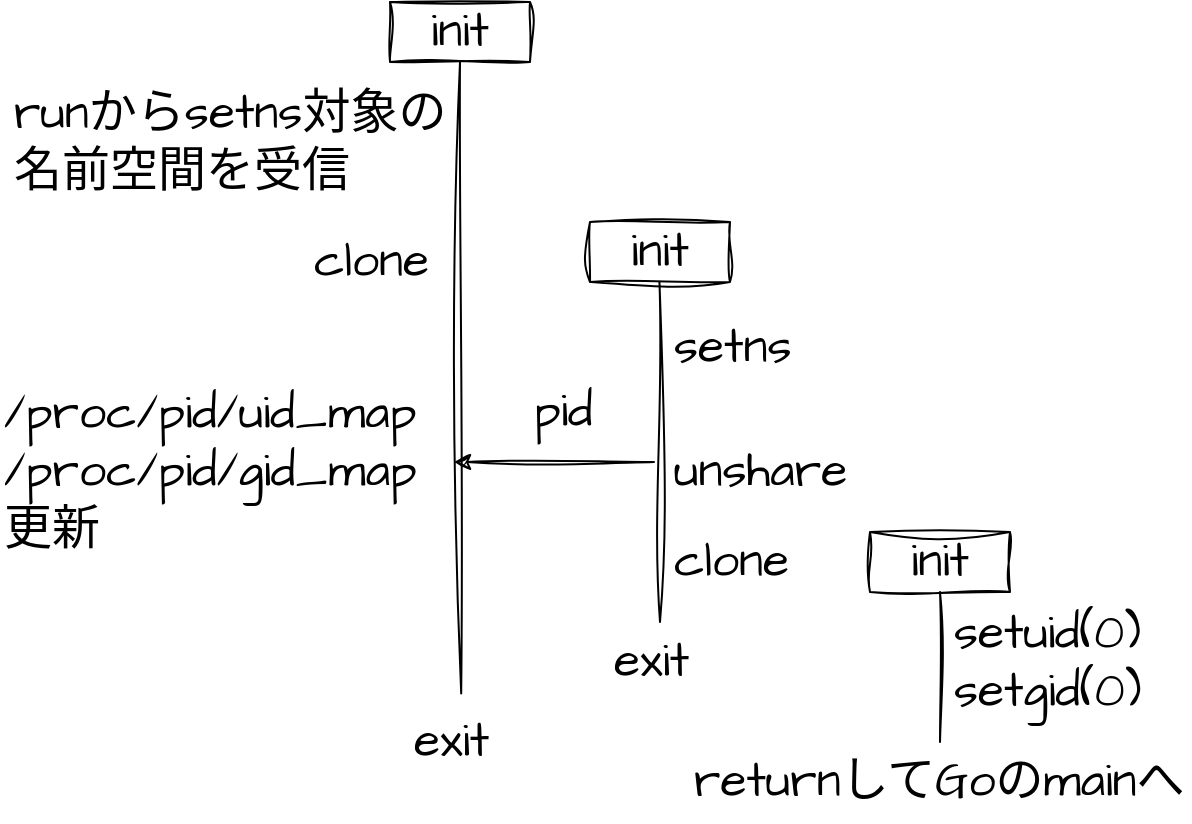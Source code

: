 <mxfile version="25.0.1">
  <diagram name="Page-1" id="DIBnqMEA-XPOdM7uecft">
    <mxGraphModel dx="2568" dy="902" grid="1" gridSize="10" guides="1" tooltips="1" connect="1" arrows="1" fold="1" page="1" pageScale="1" pageWidth="850" pageHeight="1100" math="0" shadow="0">
      <root>
        <mxCell id="0" />
        <mxCell id="1" parent="0" />
        <mxCell id="uYT_6rUbIimLwQSJ-b0x-1" value="&lt;font style=&quot;font-size: 24px;&quot;&gt;init&lt;/font&gt;" style="rounded=0;whiteSpace=wrap;html=1;sketch=1;hachureGap=4;jiggle=2;curveFitting=1;fontFamily=Architects Daughter;fontSource=https%3A%2F%2Ffonts.googleapis.com%2Fcss%3Ffamily%3DArchitects%2BDaughter;fillColor=none;" parent="1" vertex="1">
          <mxGeometry x="180" y="360" width="70" height="30" as="geometry" />
        </mxCell>
        <mxCell id="uYT_6rUbIimLwQSJ-b0x-3" value="" style="endArrow=none;html=1;rounded=0;sketch=1;hachureGap=4;jiggle=2;curveFitting=1;fontFamily=Architects Daughter;fontSource=https%3A%2F%2Ffonts.googleapis.com%2Fcss%3Ffamily%3DArchitects%2BDaughter;entryX=0.5;entryY=1;entryDx=0;entryDy=0;exitX=0.512;exitY=-0.106;exitDx=0;exitDy=0;exitPerimeter=0;" parent="1" source="uYT_6rUbIimLwQSJ-b0x-31" target="uYT_6rUbIimLwQSJ-b0x-1" edge="1">
          <mxGeometry width="50" height="50" relative="1" as="geometry">
            <mxPoint x="215" y="660" as="sourcePoint" />
            <mxPoint x="212.5" y="390" as="targetPoint" />
          </mxGeometry>
        </mxCell>
        <mxCell id="uYT_6rUbIimLwQSJ-b0x-4" value="&lt;span style=&quot;font-size: 24px;&quot;&gt;runからsetns対象の名前空間を受信&lt;/span&gt;" style="text;html=1;align=left;verticalAlign=middle;whiteSpace=wrap;rounded=0;fontFamily=Architects Daughter;fontSource=https%3A%2F%2Ffonts.googleapis.com%2Fcss%3Ffamily%3DArchitects%2BDaughter;" parent="1" vertex="1">
          <mxGeometry x="-10" y="390" width="220" height="80" as="geometry" />
        </mxCell>
        <mxCell id="uYT_6rUbIimLwQSJ-b0x-5" value="&lt;span style=&quot;font-size: 24px;&quot;&gt;clone&lt;/span&gt;" style="text;html=1;align=left;verticalAlign=middle;whiteSpace=wrap;rounded=0;fontFamily=Architects Daughter;fontSource=https%3A%2F%2Ffonts.googleapis.com%2Fcss%3Ffamily%3DArchitects%2BDaughter;" parent="1" vertex="1">
          <mxGeometry x="140" y="470" width="70" height="40" as="geometry" />
        </mxCell>
        <mxCell id="uYT_6rUbIimLwQSJ-b0x-7" value="&lt;span style=&quot;font-size: 24px;&quot;&gt;setns&lt;/span&gt;" style="text;html=1;align=left;verticalAlign=middle;whiteSpace=wrap;rounded=0;fontFamily=Architects Daughter;fontSource=https%3A%2F%2Ffonts.googleapis.com%2Fcss%3Ffamily%3DArchitects%2BDaughter;" parent="1" vertex="1">
          <mxGeometry x="320" y="515" width="70" height="35" as="geometry" />
        </mxCell>
        <mxCell id="uYT_6rUbIimLwQSJ-b0x-10" value="" style="endArrow=classic;html=1;rounded=0;sketch=1;hachureGap=4;jiggle=2;curveFitting=1;fontFamily=Architects Daughter;fontSource=https%3A%2F%2Ffonts.googleapis.com%2Fcss%3Ffamily%3DArchitects%2BDaughter;" parent="1" edge="1">
          <mxGeometry width="50" height="50" relative="1" as="geometry">
            <mxPoint x="312" y="590" as="sourcePoint" />
            <mxPoint x="212" y="590" as="targetPoint" />
          </mxGeometry>
        </mxCell>
        <mxCell id="uYT_6rUbIimLwQSJ-b0x-11" value="&lt;span style=&quot;font-size: 24px;&quot;&gt;pid&lt;/span&gt;" style="text;html=1;align=left;verticalAlign=middle;whiteSpace=wrap;rounded=0;fontFamily=Architects Daughter;fontSource=https%3A%2F%2Ffonts.googleapis.com%2Fcss%3Ffamily%3DArchitects%2BDaughter;" parent="1" vertex="1">
          <mxGeometry x="250" y="550" width="40" height="30" as="geometry" />
        </mxCell>
        <mxCell id="uYT_6rUbIimLwQSJ-b0x-12" value="&lt;span style=&quot;font-size: 24px;&quot;&gt;/proc/pid/uid_map&lt;/span&gt;&lt;div&gt;&lt;span style=&quot;font-size: 24px;&quot;&gt;/proc/pid/gid_map&lt;/span&gt;&lt;/div&gt;&lt;div&gt;&lt;span style=&quot;font-size: 24px;&quot;&gt;更新&lt;/span&gt;&lt;/div&gt;" style="text;html=1;align=left;verticalAlign=middle;whiteSpace=wrap;rounded=0;fontFamily=Architects Daughter;fontSource=https%3A%2F%2Ffonts.googleapis.com%2Fcss%3Ffamily%3DArchitects%2BDaughter;" parent="1" vertex="1">
          <mxGeometry x="-15" y="540" width="220" height="110" as="geometry" />
        </mxCell>
        <mxCell id="uYT_6rUbIimLwQSJ-b0x-13" value="&lt;span style=&quot;font-size: 24px;&quot;&gt;unshare&lt;/span&gt;" style="text;html=1;align=left;verticalAlign=middle;whiteSpace=wrap;rounded=0;fontFamily=Architects Daughter;fontSource=https%3A%2F%2Ffonts.googleapis.com%2Fcss%3Ffamily%3DArchitects%2BDaughter;" parent="1" vertex="1">
          <mxGeometry x="320" y="570" width="100" height="50" as="geometry" />
        </mxCell>
        <mxCell id="uYT_6rUbIimLwQSJ-b0x-16" value="&lt;span style=&quot;font-size: 24px;&quot;&gt;clone&lt;/span&gt;" style="text;html=1;align=left;verticalAlign=middle;whiteSpace=wrap;rounded=0;fontFamily=Architects Daughter;fontSource=https%3A%2F%2Ffonts.googleapis.com%2Fcss%3Ffamily%3DArchitects%2BDaughter;" parent="1" vertex="1">
          <mxGeometry x="320" y="620" width="70" height="40" as="geometry" />
        </mxCell>
        <mxCell id="uYT_6rUbIimLwQSJ-b0x-18" value="" style="endArrow=none;html=1;rounded=0;sketch=1;hachureGap=4;jiggle=2;curveFitting=1;fontFamily=Architects Daughter;fontSource=https%3A%2F%2Ffonts.googleapis.com%2Fcss%3Ffamily%3DArchitects%2BDaughter;exitX=0.5;exitY=0;exitDx=0;exitDy=0;" parent="1" target="uYT_6rUbIimLwQSJ-b0x-27" edge="1" source="uYT_6rUbIimLwQSJ-b0x-29">
          <mxGeometry width="50" height="50" relative="1" as="geometry">
            <mxPoint x="455" y="710" as="sourcePoint" />
            <mxPoint x="469.71" y="750" as="targetPoint" />
          </mxGeometry>
        </mxCell>
        <mxCell id="uYT_6rUbIimLwQSJ-b0x-19" value="&lt;span style=&quot;font-size: 24px;&quot;&gt;setuid(0) setgid(0)&lt;/span&gt;" style="text;html=1;align=left;verticalAlign=middle;whiteSpace=wrap;rounded=0;fontFamily=Architects Daughter;fontSource=https%3A%2F%2Ffonts.googleapis.com%2Fcss%3Ffamily%3DArchitects%2BDaughter;" parent="1" vertex="1">
          <mxGeometry x="460" y="660" width="120" height="60" as="geometry" />
        </mxCell>
        <mxCell id="uYT_6rUbIimLwQSJ-b0x-22" value="&lt;font style=&quot;font-size: 24px;&quot;&gt;init&lt;/font&gt;" style="rounded=0;whiteSpace=wrap;html=1;sketch=1;hachureGap=4;jiggle=2;curveFitting=1;fontFamily=Architects Daughter;fontSource=https%3A%2F%2Ffonts.googleapis.com%2Fcss%3Ffamily%3DArchitects%2BDaughter;fillColor=none;" parent="1" vertex="1">
          <mxGeometry x="280" y="470" width="70" height="30" as="geometry" />
        </mxCell>
        <mxCell id="uYT_6rUbIimLwQSJ-b0x-26" value="" style="endArrow=none;html=1;rounded=0;sketch=1;hachureGap=4;jiggle=2;curveFitting=1;fontFamily=Architects Daughter;fontSource=https%3A%2F%2Ffonts.googleapis.com%2Fcss%3Ffamily%3DArchitects%2BDaughter;entryX=0.5;entryY=1;entryDx=0;entryDy=0;" parent="1" edge="1">
          <mxGeometry width="50" height="50" relative="1" as="geometry">
            <mxPoint x="315" y="670" as="sourcePoint" />
            <mxPoint x="314.73" y="500" as="targetPoint" />
          </mxGeometry>
        </mxCell>
        <mxCell id="uYT_6rUbIimLwQSJ-b0x-27" value="&lt;font style=&quot;font-size: 24px;&quot;&gt;init&lt;/font&gt;" style="rounded=0;whiteSpace=wrap;html=1;sketch=1;hachureGap=4;jiggle=2;curveFitting=1;fontFamily=Architects Daughter;fontSource=https%3A%2F%2Ffonts.googleapis.com%2Fcss%3Ffamily%3DArchitects%2BDaughter;fillColor=none;" parent="1" vertex="1">
          <mxGeometry x="420" y="625" width="70" height="30" as="geometry" />
        </mxCell>
        <mxCell id="uYT_6rUbIimLwQSJ-b0x-29" value="&lt;span style=&quot;font-size: 24px;&quot;&gt;returnしてGoのmainへ&lt;/span&gt;" style="text;html=1;align=left;verticalAlign=middle;whiteSpace=wrap;rounded=0;fontFamily=Architects Daughter;fontSource=https%3A%2F%2Ffonts.googleapis.com%2Fcss%3Ffamily%3DArchitects%2BDaughter;" parent="1" vertex="1">
          <mxGeometry x="330" y="730" width="250" height="40" as="geometry" />
        </mxCell>
        <mxCell id="uYT_6rUbIimLwQSJ-b0x-30" value="&lt;span style=&quot;font-size: 24px;&quot;&gt;exit&lt;/span&gt;" style="text;html=1;align=left;verticalAlign=middle;whiteSpace=wrap;rounded=0;fontFamily=Architects Daughter;fontSource=https%3A%2F%2Ffonts.googleapis.com%2Fcss%3Ffamily%3DArchitects%2BDaughter;" parent="1" vertex="1">
          <mxGeometry x="290" y="670" width="50" height="40" as="geometry" />
        </mxCell>
        <mxCell id="uYT_6rUbIimLwQSJ-b0x-31" value="&lt;span style=&quot;font-size: 24px;&quot;&gt;exit&lt;/span&gt;" style="text;html=1;align=left;verticalAlign=middle;whiteSpace=wrap;rounded=0;fontFamily=Architects Daughter;fontSource=https%3A%2F%2Ffonts.googleapis.com%2Fcss%3Ffamily%3DArchitects%2BDaughter;" parent="1" vertex="1">
          <mxGeometry x="190" y="710" width="50" height="40" as="geometry" />
        </mxCell>
      </root>
    </mxGraphModel>
  </diagram>
</mxfile>
